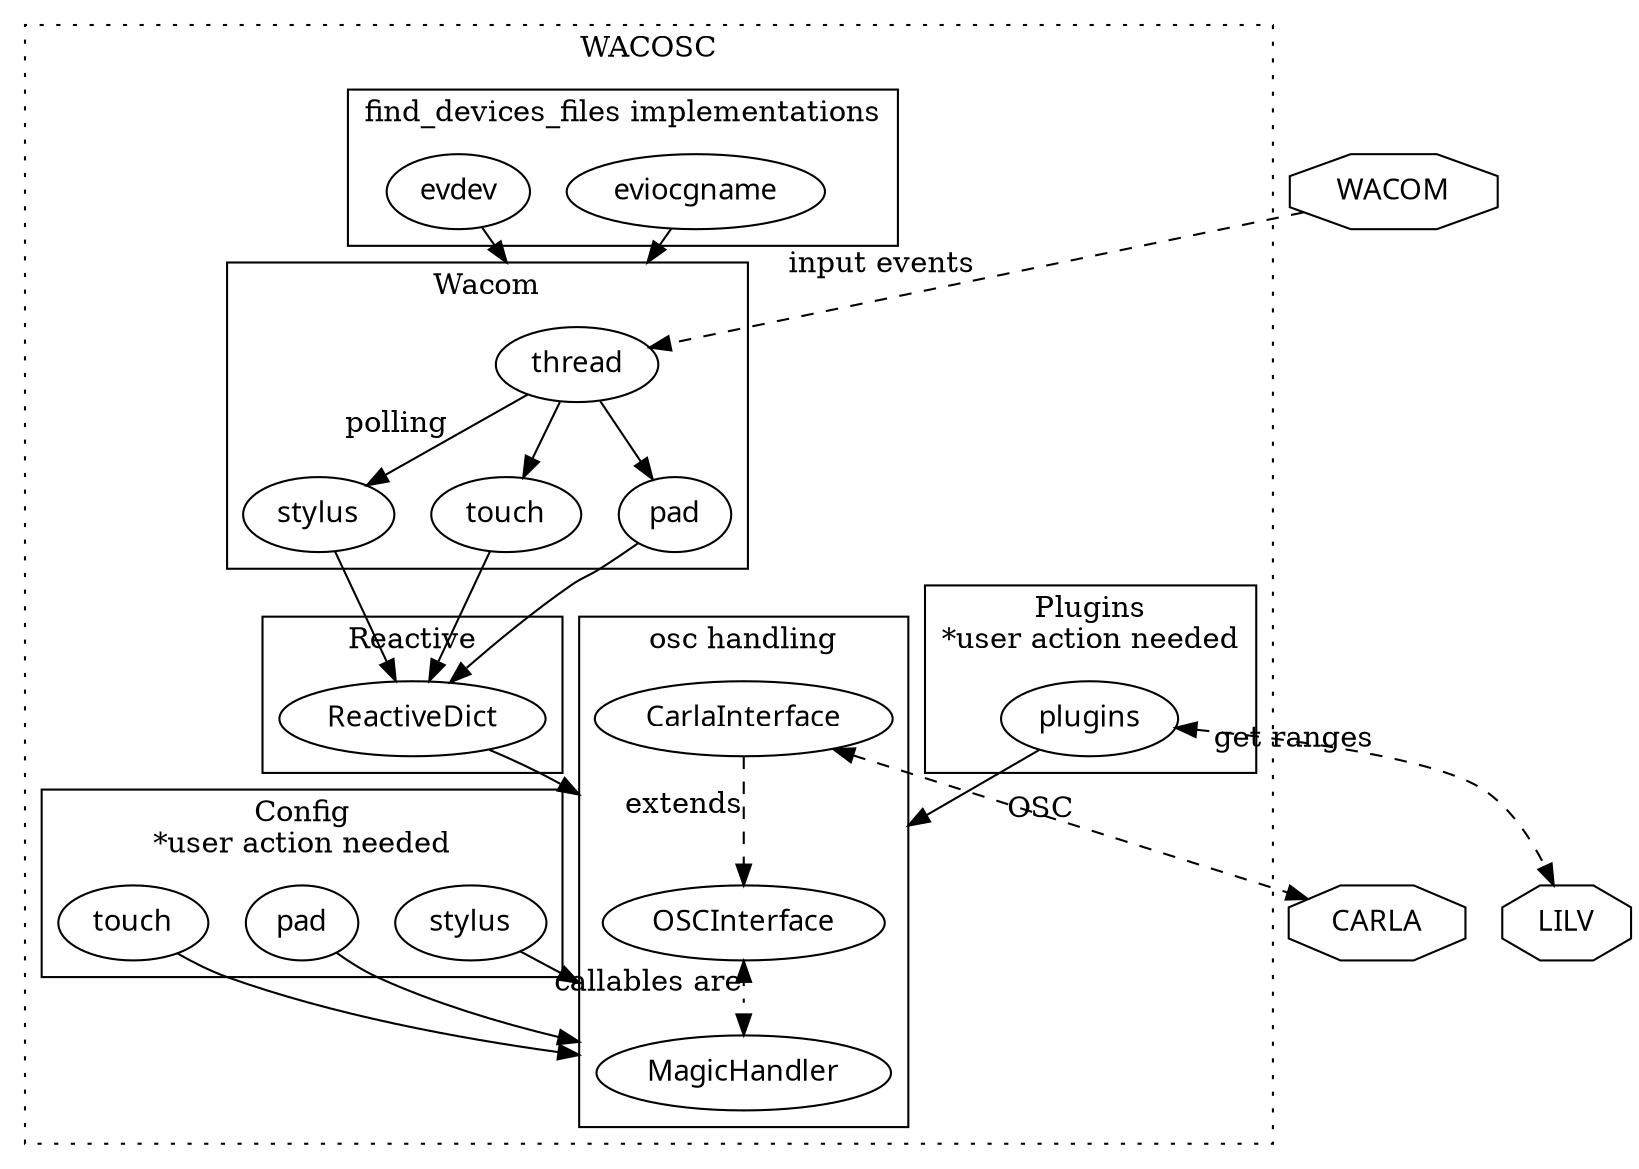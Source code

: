 digraph {
	compound=true;
	node [ fontname="Handlee" ];
	subgraph cluster_wacosc {
		label="WACOSC";
		style="dotted";
		subgraph cluster_dev_map {
			label="find_devices_files implementations";
			style="solid";
			eviocgname
			evdev
		}
		subgraph cluster_osc {
			label="osc handling";
			style="solid";
			OSCInterface
			CarlaInterface
			MagicHandler
		}
		CarlaInterface -> OSCInterface [style=dashed, xlabel=extends]
		OSCInterface -> MagicHandler [style=dotted, xlabel="callables are", dir=both]
		subgraph cluster_wacom {
			label="Wacom";
			style="solid";
			stylus
			touch
			pad
			thread
		}
		eviocgname -> thread [lhead=cluster_wacom]
		evdev -> thread [lhead=cluster_wacom]
  
		subgraph cluster_reactivedict {
			label="Reactive";
			style="solid";
			ReactiveDict
		}

		subgraph cluster_plugins {
			label="Plugins\n*user action needed";
			style="solid";
			plugins
		}
  
		thread -> stylus [xlabel="polling"]
		thread -> pad
		thread -> touch
  
		stylus -> ReactiveDict
		pad -> ReactiveDict
		touch -> ReactiveDict
  
		ReactiveDict -> OSCInterface [lhead=cluster_osc]
		plugins -> OSCInterface [lhead=cluster_osc]

		subgraph cluster_config {
			label="Config\n*user action needed";
			style="solid";
			cfg_stylus [label="stylus"]
			cfg_pad [label="pad"]
			cfg_touch [label="touch"]
		}

		cfg_stylus -> MagicHandler [lhead=cluster_osc]
		cfg_pad -> MagicHandler [lhead=cluster_osc]
		cfg_touch -> MagicHandler [lhead=cluster_osc]
	}

	node [shape="octagon"];
	CarlaInterface -> CARLA [style="dashed" xlabel="OSC" dir=both]
	WACOM -> thread [style="dashed" xlabel="input events"]
	plugins -> LILV [style="dashed" xlabel="get ranges" dir=both]
}
